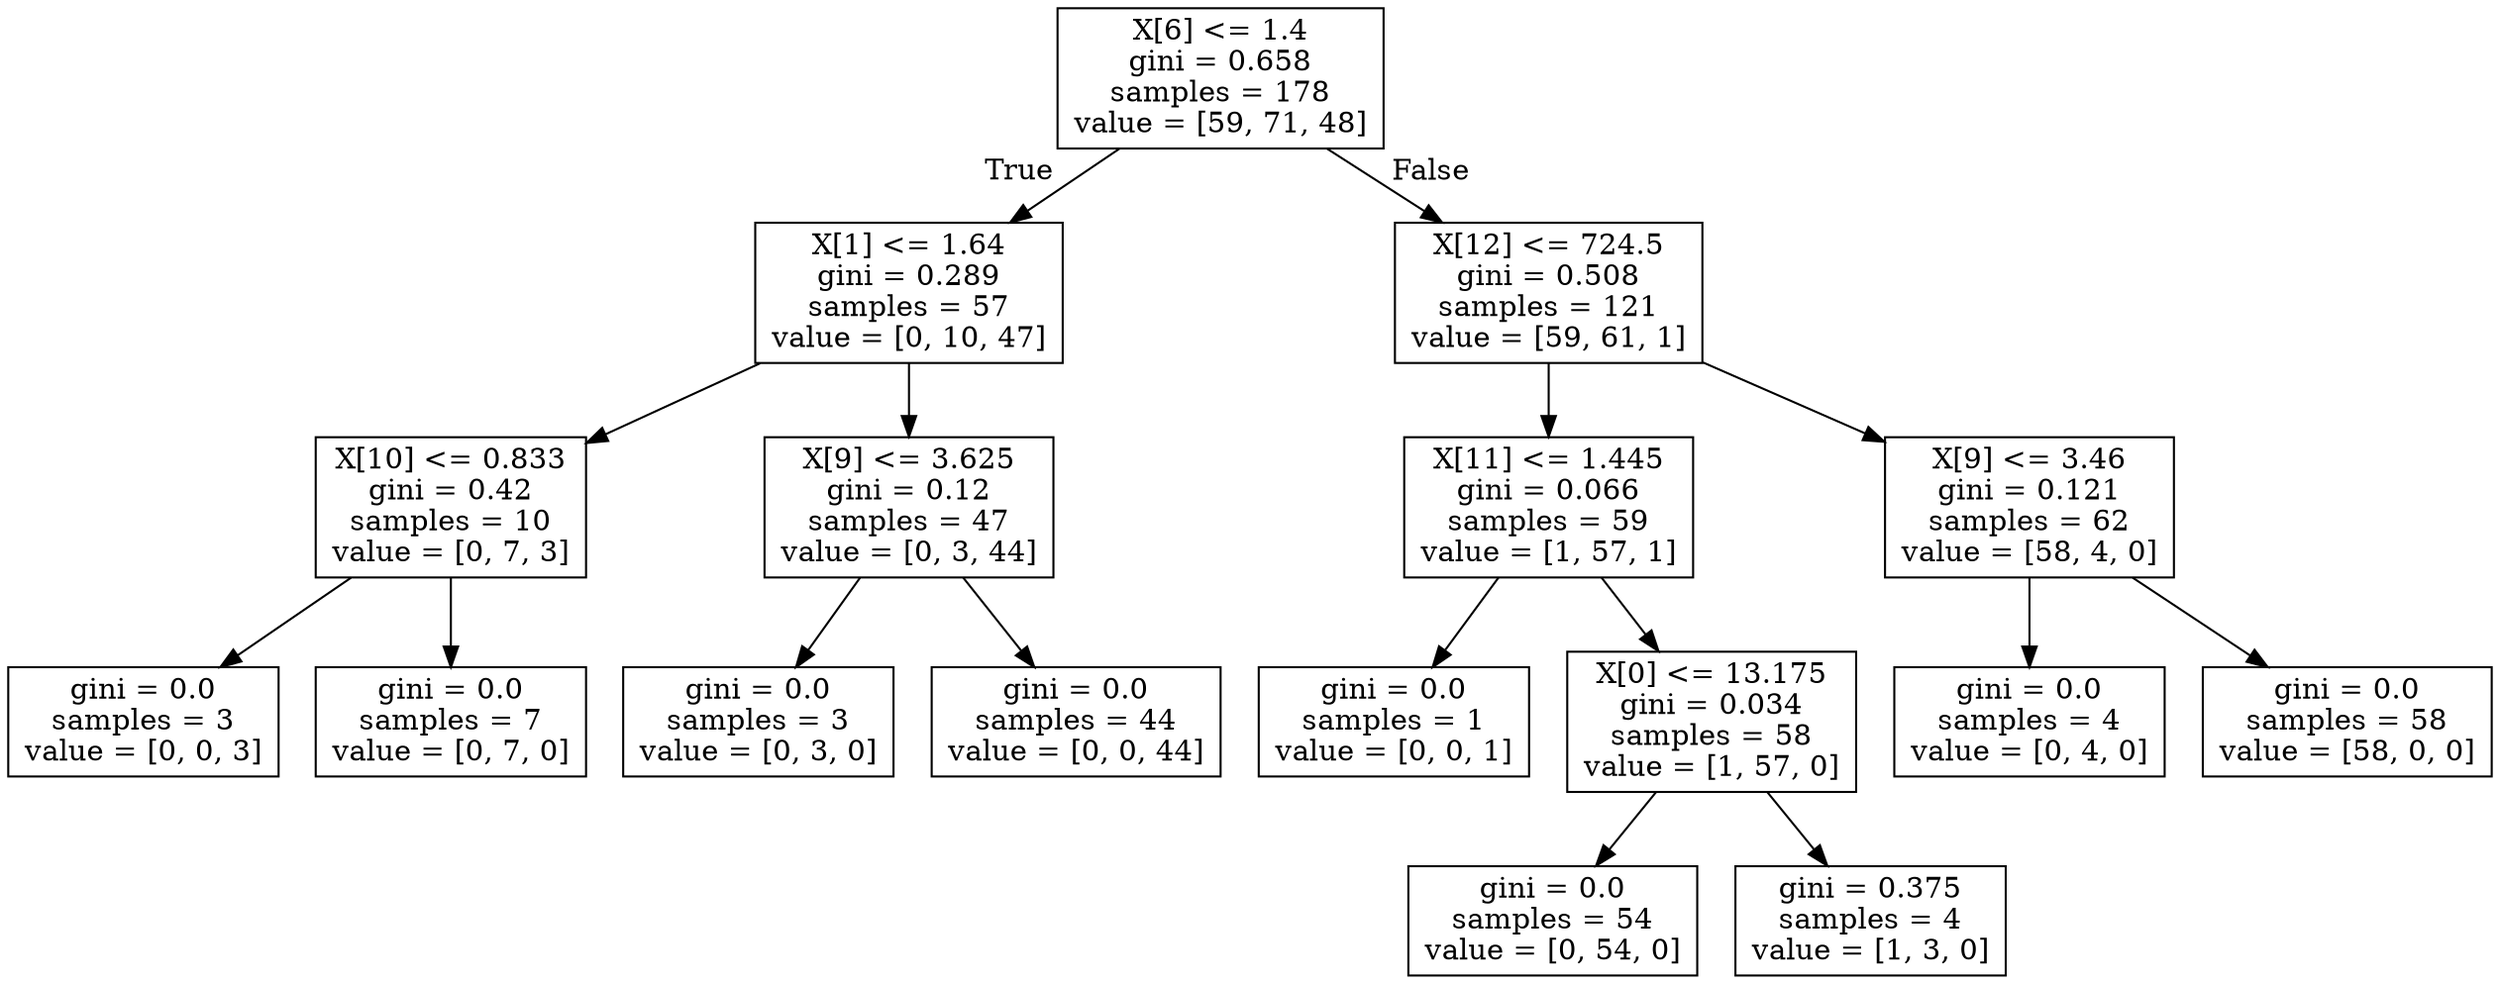 digraph Tree {
node [shape=box] ;
0 [label="X[6] <= 1.4\ngini = 0.658\nsamples = 178\nvalue = [59, 71, 48]"] ;
1 [label="X[1] <= 1.64\ngini = 0.289\nsamples = 57\nvalue = [0, 10, 47]"] ;
0 -> 1 [labeldistance=2.5, labelangle=45, headlabel="True"] ;
2 [label="X[10] <= 0.833\ngini = 0.42\nsamples = 10\nvalue = [0, 7, 3]"] ;
1 -> 2 ;
3 [label="gini = 0.0\nsamples = 3\nvalue = [0, 0, 3]"] ;
2 -> 3 ;
4 [label="gini = 0.0\nsamples = 7\nvalue = [0, 7, 0]"] ;
2 -> 4 ;
5 [label="X[9] <= 3.625\ngini = 0.12\nsamples = 47\nvalue = [0, 3, 44]"] ;
1 -> 5 ;
6 [label="gini = 0.0\nsamples = 3\nvalue = [0, 3, 0]"] ;
5 -> 6 ;
7 [label="gini = 0.0\nsamples = 44\nvalue = [0, 0, 44]"] ;
5 -> 7 ;
8 [label="X[12] <= 724.5\ngini = 0.508\nsamples = 121\nvalue = [59, 61, 1]"] ;
0 -> 8 [labeldistance=2.5, labelangle=-45, headlabel="False"] ;
9 [label="X[11] <= 1.445\ngini = 0.066\nsamples = 59\nvalue = [1, 57, 1]"] ;
8 -> 9 ;
10 [label="gini = 0.0\nsamples = 1\nvalue = [0, 0, 1]"] ;
9 -> 10 ;
11 [label="X[0] <= 13.175\ngini = 0.034\nsamples = 58\nvalue = [1, 57, 0]"] ;
9 -> 11 ;
12 [label="gini = 0.0\nsamples = 54\nvalue = [0, 54, 0]"] ;
11 -> 12 ;
13 [label="gini = 0.375\nsamples = 4\nvalue = [1, 3, 0]"] ;
11 -> 13 ;
14 [label="X[9] <= 3.46\ngini = 0.121\nsamples = 62\nvalue = [58, 4, 0]"] ;
8 -> 14 ;
15 [label="gini = 0.0\nsamples = 4\nvalue = [0, 4, 0]"] ;
14 -> 15 ;
16 [label="gini = 0.0\nsamples = 58\nvalue = [58, 0, 0]"] ;
14 -> 16 ;
}